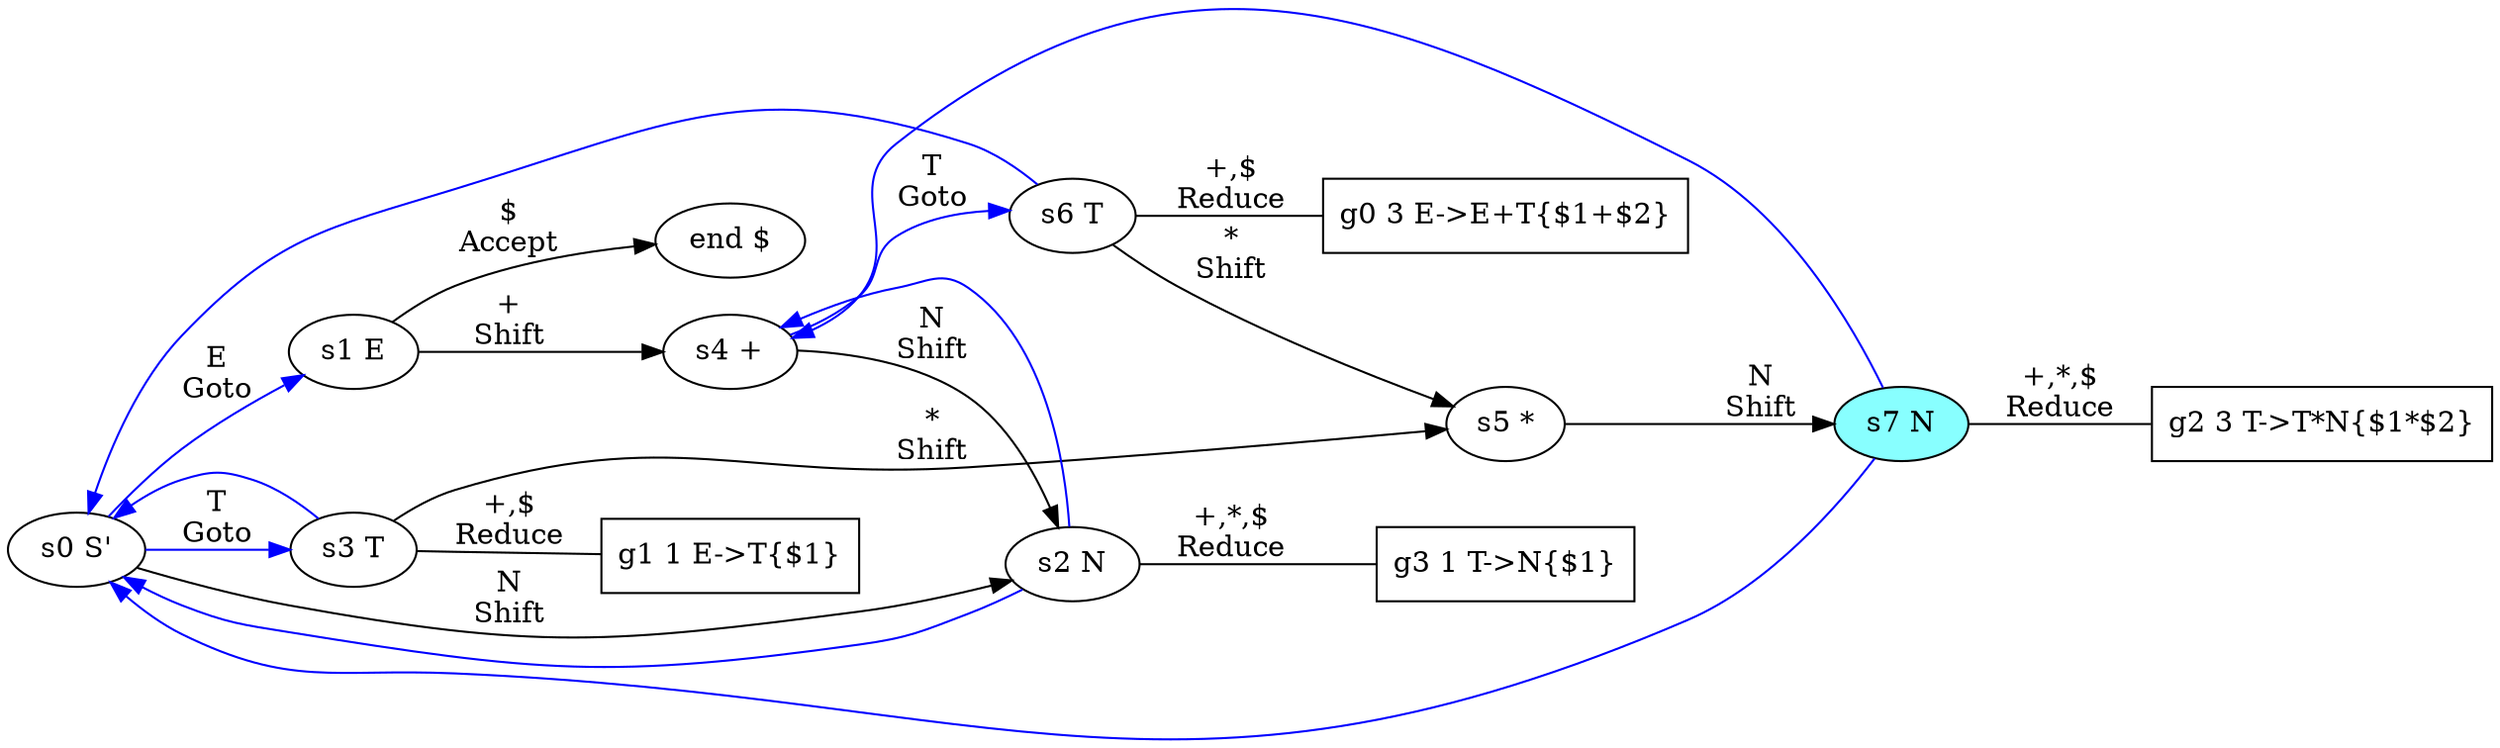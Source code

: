 digraph G{
  /*ratio=0.5;*/
  graph [rankdir=LR];
  g0[label="g0 3 E->E+T{$1+$2}",shape = box];
  g1[label="g1 1 E->T{$1}",shape = box];
  g2[label="g2 3 T->T*N{$1*$2}",shape=box];
  g3[label="g3 1 T->N{$1}",shape=box];
  s0[label="s0 S'"];
  s1[label="s1 E"];
  s2[label="s2 N"];
  s3[label="s3 T"];
  s4[label="s4 +"];
  s5[label="s5 *"];
  s6[label="s6 T"];
  s7[label="s7 N",fillcolor="#88ffff", style=filled];
  end[label="end $"];
  s0->s2[label="N\nShift"];s0->s1[label="E\nGoto",color=blue];s0->s3[label="T\nGoto",color=blue];
  s1->s4[label="+\nShift"];s1->end[label="$\nAccept"];
  s2->g3[label="+,*,$\nReduce",dir=none];s0->s2[color=blue,dir=back,weight=0.1];s4->s2[color=blue,dir=back,weight=0.1];
  s3->g1[label="+,$\nReduce",dir=none];s3->s5[label="*\nShift"];s0->s3[color=blue,dir=back,weight=0.1];
  s4->s2[label="N\nShift"];s4->s6[label="T\nGoto",color=blue];
  s5->s7[label="N\nShift"];
  s6->g0[label="+,$\nReduce",dir=none];s6->s5[label="*\nShift"];s0->s6[color=blue,dir=back,weight=0.1];
  s7->g2[label="+,*,$\nReduce",dir=none];s0->s7[color=blue,dir=back,weight=0.1];s4->s7[color=blue,dir=back,weight=0.1];
}
